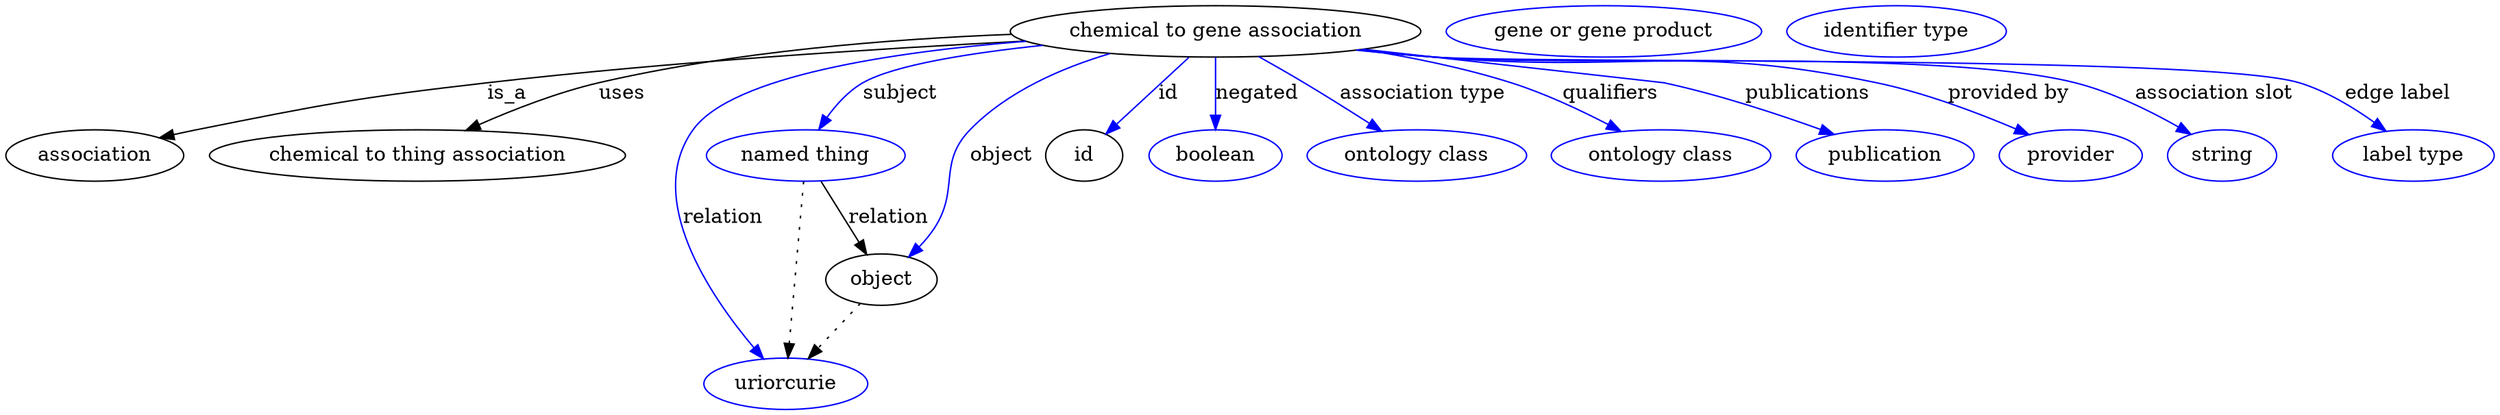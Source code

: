 digraph {
	graph [bb="0,0,1440.1,281"];
	node [label="\N"];
	"chemical to gene association"	 [height=0.5,
		label="chemical to gene association",
		pos="704.4,263",
		width=3.0978];
	association	 [height=0.5,
		pos="49.402,177",
		width=1.3723];
	"chemical to gene association" -> association	 [label=is_a,
		lp="282.68,220",
		pos="e,86.363,189.12 598.03,257.45 510.04,252.08 381.94,242.44 270.85,227 197.53,216.81 179.18,213.11 107.4,195 103.76,194.08 100.01,\
193.07 96.258,192.01"];
	"chemical to thing association"	 [height=0.5,
		pos="229.4,177",
		width=3.1391];
	"chemical to gene association" -> "chemical to thing association"	 [label=uses,
		lp="344.46,220",
		pos="e,258.45,194.59 598.95,256.98 506.91,250.95 380.71,240.63 332.29,227 309.78,220.66 286.22,209.58 267.32,199.46"];
	subject	 [color=blue,
		height=0.5,
		label="named thing",
		pos="452.4,177",
		width=1.5019];
	"chemical to gene association" -> subject	 [color=blue,
		label=subject,
		lp="509.23,220",
		pos="e,460.96,195.09 607.49,254.03 559.98,248.21 508.76,239.38 488.75,227 479.57,221.33 472,212.4 466.19,203.65",
		style=solid];
	relation	 [color=blue,
		height=0.5,
		label=uriorcurie,
		pos="439.4,18",
		width=1.2492];
	"chemical to gene association" -> relation	 [color=blue,
		label=relation,
		lp="401.78,134",
		pos="e,425.7,35.363 602.11,255.82 519.53,247.48 413.28,230.1 389.4,195 357.37,147.9 394.25,80.499 419.57,43.957",
		style=solid];
	object	 [height=0.5,
		pos="499.4,91",
		width=0.88096];
	"chemical to gene association" -> object	 [color=blue,
		label=object,
		lp="568.51,177",
		pos="e,513.39,107.52 642.34,247.94 611.36,237.6 575.43,220.94 551.19,195 529.24,171.49 541.73,155.28 526.4,127 524.35,123.21 521.93,119.39 \
519.4,115.72",
		style=solid];
	id	 [height=0.5,
		pos="621.4,177",
		width=0.75];
	"chemical to gene association" -> id	 [color=blue,
		label=id,
		lp="673.85,220",
		pos="e,636.08,192.21 687.2,245.18 674.46,231.98 657.01,213.89 643.27,199.66",
		style=solid];
	negated	 [color=blue,
		height=0.5,
		label=boolean,
		pos="704.4,177",
		width=1.0584];
	"chemical to gene association" -> negated	 [color=blue,
		label=negated,
		lp="726.17,220",
		pos="e,704.4,195.21 704.4,244.76 704.4,233.36 704.4,218.43 704.4,205.49",
		style=solid];
	"association type"	 [color=blue,
		height=0.5,
		label="ontology class",
		pos="821.4,177",
		width=1.6931];
	"chemical to gene association" -> "association type"	 [color=blue,
		label="association type",
		lp="815.31,220",
		pos="e,798.67,193.71 728.36,245.39 746.3,232.2 770.98,214.06 790.42,199.77",
		style=solid];
	qualifiers	 [color=blue,
		height=0.5,
		label="ontology class",
		pos="961.4,177",
		width=1.6931];
	"chemical to gene association" -> qualifiers	 [color=blue,
		label=qualifiers,
		lp="921.45,220",
		pos="e,934.24,193.38 781.23,249.85 807.98,244.19 837.91,236.63 864.4,227 885.33,219.39 907.48,208.24 925.33,198.39",
		style=solid];
	publications	 [color=blue,
		height=0.5,
		label=publication,
		pos="1090.4,177",
		width=1.3859];
	"chemical to gene association" -> publications	 [color=blue,
		label=publications,
		lp="1032.6,220",
		pos="e,1058.1,190.74 786.04,250.66 798.88,248.75 812,246.81 824.4,245 880.81,236.77 896.07,240.72 951.4,227 984.77,218.73 1021.3,205.41 \
1048.5,194.6",
		style=solid];
	"provided by"	 [color=blue,
		height=0.5,
		label=provider,
		pos="1198.4,177",
		width=1.1129];
	"chemical to gene association" -> "provided by"	 [color=blue,
		label="provided by",
		lp="1148,220",
		pos="e,1171.2,190.39 783.36,250.29 797.02,248.34 811.11,246.48 824.4,245 933.35,232.86 963.48,251.21 1070.4,227 1102.4,219.76 1136.9,\
205.88 1162,194.58",
		style=solid];
	"association slot"	 [color=blue,
		height=0.5,
		label=string,
		pos="1286.4,177",
		width=0.8403];
	"chemical to gene association" -> "association slot"	 [color=blue,
		label="association slot",
		lp="1266.4,220",
		pos="e,1265.7,190.41 782.69,250.11 796.56,248.16 810.88,246.35 824.4,245 904.33,237.03 1107.7,247.24 1185.4,227 1210.9,220.36 1237.5,\
206.87 1257,195.57",
		style=solid];
	"edge label"	 [color=blue,
		height=0.5,
		label="label type",
		pos="1395.4,177",
		width=1.2425];
	"chemical to gene association" -> "edge label"	 [color=blue,
		label="edge label",
		lp="1373,220",
		pos="e,1375.3,193.37 782.03,250.06 796.1,248.08 810.66,246.28 824.4,245 932.67,234.92 1209.3,258.32 1313.4,227 1332.6,221.22 1351.9,209.82 \
1366.9,199.36",
		style=solid];
	subject -> relation	 [pos="e,440.88,36.027 450.91,158.76 448.66,131.21 444.37,78.735 441.71,46.223",
		style=dotted];
	subject -> object	 [label=relation,
		lp="500.78,134",
		pos="e,490,108.21 462.14,159.18 468.78,147.03 477.69,130.73 485.13,117.12"];
	object -> relation	 [pos="e,453.59,35.261 485.79,74.435 478.2,65.207 468.6,53.528 460.11,43.191",
		style=dotted];
	"chemical to gene association_object"	 [color=blue,
		height=0.5,
		label="gene or gene product",
		pos="918.4,263",
		width=2.3474];
	association_id	 [color=blue,
		height=0.5,
		label="identifier type",
		pos="1080.4,263",
		width=1.652];
}
